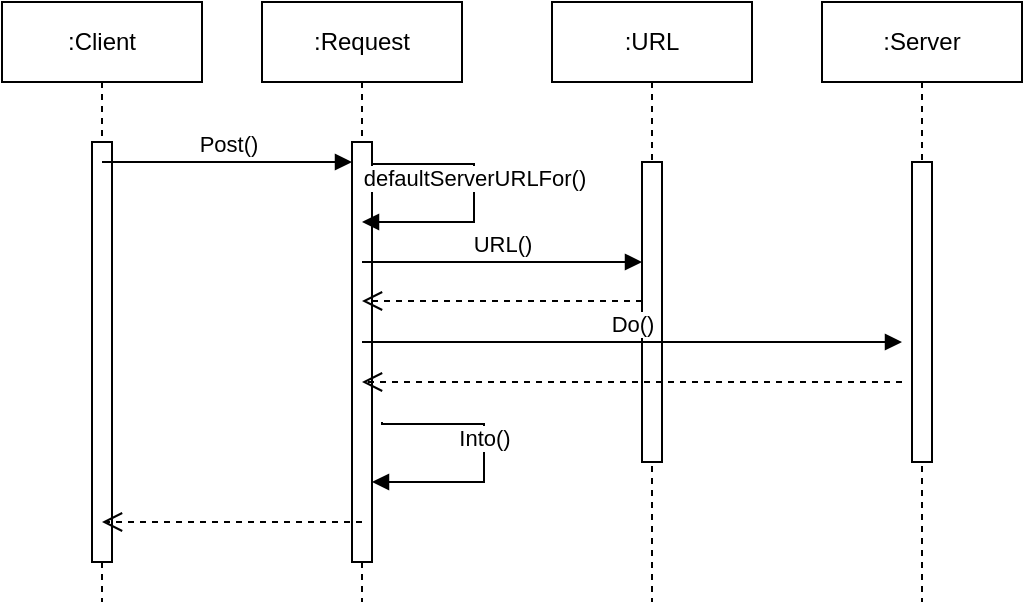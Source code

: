 <mxfile version="24.0.3" type="github">
  <diagram name="Page-1" id="2YBvvXClWsGukQMizWep">
    <mxGraphModel dx="1242" dy="786" grid="1" gridSize="10" guides="1" tooltips="1" connect="1" arrows="1" fold="1" page="1" pageScale="1" pageWidth="850" pageHeight="1100" math="0" shadow="0">
      <root>
        <mxCell id="0" />
        <mxCell id="1" parent="0" />
        <mxCell id="VzHhJpxGAAmIg77d3hQ2-1" value=":Request" style="shape=umlLifeline;perimeter=lifelinePerimeter;whiteSpace=wrap;html=1;container=0;dropTarget=0;collapsible=0;recursiveResize=0;outlineConnect=0;portConstraint=eastwest;newEdgeStyle={&quot;edgeStyle&quot;:&quot;elbowEdgeStyle&quot;,&quot;elbow&quot;:&quot;vertical&quot;,&quot;curved&quot;:0,&quot;rounded&quot;:0};" vertex="1" parent="1">
          <mxGeometry x="270" y="100" width="100" height="300" as="geometry" />
        </mxCell>
        <mxCell id="VzHhJpxGAAmIg77d3hQ2-2" value="" style="html=1;points=[];perimeter=orthogonalPerimeter;outlineConnect=0;targetShapes=umlLifeline;portConstraint=eastwest;newEdgeStyle={&quot;edgeStyle&quot;:&quot;elbowEdgeStyle&quot;,&quot;elbow&quot;:&quot;vertical&quot;,&quot;curved&quot;:0,&quot;rounded&quot;:0};" vertex="1" parent="VzHhJpxGAAmIg77d3hQ2-1">
          <mxGeometry x="45" y="70" width="10" height="210" as="geometry" />
        </mxCell>
        <mxCell id="VzHhJpxGAAmIg77d3hQ2-3" value=":URL" style="shape=umlLifeline;perimeter=lifelinePerimeter;whiteSpace=wrap;html=1;container=0;dropTarget=0;collapsible=0;recursiveResize=0;outlineConnect=0;portConstraint=eastwest;newEdgeStyle={&quot;edgeStyle&quot;:&quot;elbowEdgeStyle&quot;,&quot;elbow&quot;:&quot;vertical&quot;,&quot;curved&quot;:0,&quot;rounded&quot;:0};" vertex="1" parent="1">
          <mxGeometry x="415" y="100" width="100" height="300" as="geometry" />
        </mxCell>
        <mxCell id="VzHhJpxGAAmIg77d3hQ2-4" value="" style="html=1;points=[];perimeter=orthogonalPerimeter;outlineConnect=0;targetShapes=umlLifeline;portConstraint=eastwest;newEdgeStyle={&quot;edgeStyle&quot;:&quot;elbowEdgeStyle&quot;,&quot;elbow&quot;:&quot;vertical&quot;,&quot;curved&quot;:0,&quot;rounded&quot;:0};" vertex="1" parent="VzHhJpxGAAmIg77d3hQ2-3">
          <mxGeometry x="45" y="80" width="10" height="150" as="geometry" />
        </mxCell>
        <mxCell id="VzHhJpxGAAmIg77d3hQ2-7" value=":Server" style="shape=umlLifeline;perimeter=lifelinePerimeter;whiteSpace=wrap;html=1;container=0;dropTarget=0;collapsible=0;recursiveResize=0;outlineConnect=0;portConstraint=eastwest;newEdgeStyle={&quot;edgeStyle&quot;:&quot;elbowEdgeStyle&quot;,&quot;elbow&quot;:&quot;vertical&quot;,&quot;curved&quot;:0,&quot;rounded&quot;:0};" vertex="1" parent="1">
          <mxGeometry x="550" y="100" width="100" height="300" as="geometry" />
        </mxCell>
        <mxCell id="VzHhJpxGAAmIg77d3hQ2-8" value="" style="html=1;points=[];perimeter=orthogonalPerimeter;outlineConnect=0;targetShapes=umlLifeline;portConstraint=eastwest;newEdgeStyle={&quot;edgeStyle&quot;:&quot;elbowEdgeStyle&quot;,&quot;elbow&quot;:&quot;vertical&quot;,&quot;curved&quot;:0,&quot;rounded&quot;:0};" vertex="1" parent="VzHhJpxGAAmIg77d3hQ2-7">
          <mxGeometry x="45" y="80" width="10" height="150" as="geometry" />
        </mxCell>
        <mxCell id="VzHhJpxGAAmIg77d3hQ2-14" value="" style="html=1;verticalAlign=bottom;endArrow=open;dashed=1;endSize=8;edgeStyle=elbowEdgeStyle;elbow=horizontal;curved=0;rounded=0;" edge="1" parent="1">
          <mxGeometry relative="1" as="geometry">
            <mxPoint x="320" y="249.5" as="targetPoint" />
            <Array as="points">
              <mxPoint x="385" y="249.5" />
            </Array>
            <mxPoint x="460" y="249.5" as="sourcePoint" />
          </mxGeometry>
        </mxCell>
        <mxCell id="VzHhJpxGAAmIg77d3hQ2-15" value="Do()" style="html=1;verticalAlign=bottom;endArrow=block;edgeStyle=elbowEdgeStyle;elbow=vertical;curved=0;rounded=0;" edge="1" parent="1">
          <mxGeometry x="-0.004" relative="1" as="geometry">
            <mxPoint x="320" y="270" as="sourcePoint" />
            <Array as="points">
              <mxPoint x="400" y="270" />
            </Array>
            <mxPoint x="590" y="270" as="targetPoint" />
            <mxPoint as="offset" />
          </mxGeometry>
        </mxCell>
        <mxCell id="VzHhJpxGAAmIg77d3hQ2-16" value="" style="html=1;verticalAlign=bottom;endArrow=open;dashed=1;endSize=8;edgeStyle=elbowEdgeStyle;elbow=horizontal;curved=0;rounded=0;" edge="1" parent="1">
          <mxGeometry relative="1" as="geometry">
            <mxPoint x="320" y="290" as="targetPoint" />
            <Array as="points">
              <mxPoint x="385" y="290" />
            </Array>
            <mxPoint x="590" y="290" as="sourcePoint" />
          </mxGeometry>
        </mxCell>
        <mxCell id="VzHhJpxGAAmIg77d3hQ2-17" value="Into()" style="html=1;verticalAlign=bottom;endArrow=block;edgeStyle=orthogonalEdgeStyle;elbow=vertical;rounded=0;" edge="1" parent="1">
          <mxGeometry x="-0.004" relative="1" as="geometry">
            <mxPoint x="330" y="310" as="sourcePoint" />
            <Array as="points">
              <mxPoint x="330" y="311" />
              <mxPoint x="381" y="311" />
              <mxPoint x="381" y="340" />
            </Array>
            <mxPoint x="325" y="340" as="targetPoint" />
            <mxPoint as="offset" />
          </mxGeometry>
        </mxCell>
        <mxCell id="VzHhJpxGAAmIg77d3hQ2-19" value="defaultServerURLFor()" style="html=1;verticalAlign=bottom;endArrow=block;edgeStyle=orthogonalEdgeStyle;elbow=vertical;rounded=0;" edge="1" parent="1">
          <mxGeometry x="-0.004" relative="1" as="geometry">
            <mxPoint x="325" y="180" as="sourcePoint" />
            <Array as="points">
              <mxPoint x="325" y="181" />
              <mxPoint x="376" y="181" />
              <mxPoint x="376" y="210" />
            </Array>
            <mxPoint x="320" y="210" as="targetPoint" />
            <mxPoint as="offset" />
          </mxGeometry>
        </mxCell>
        <mxCell id="VzHhJpxGAAmIg77d3hQ2-20" value="URL()" style="html=1;verticalAlign=bottom;endArrow=block;edgeStyle=elbowEdgeStyle;elbow=vertical;curved=0;rounded=0;" edge="1" parent="1">
          <mxGeometry x="-0.004" relative="1" as="geometry">
            <mxPoint x="320" y="230" as="sourcePoint" />
            <Array as="points">
              <mxPoint x="400" y="230" />
            </Array>
            <mxPoint x="460" y="230" as="targetPoint" />
            <mxPoint as="offset" />
          </mxGeometry>
        </mxCell>
        <mxCell id="VzHhJpxGAAmIg77d3hQ2-23" value=":Client" style="shape=umlLifeline;perimeter=lifelinePerimeter;whiteSpace=wrap;html=1;container=0;dropTarget=0;collapsible=0;recursiveResize=0;outlineConnect=0;portConstraint=eastwest;newEdgeStyle={&quot;edgeStyle&quot;:&quot;elbowEdgeStyle&quot;,&quot;elbow&quot;:&quot;vertical&quot;,&quot;curved&quot;:0,&quot;rounded&quot;:0};" vertex="1" parent="1">
          <mxGeometry x="140" y="100" width="100" height="300" as="geometry" />
        </mxCell>
        <mxCell id="VzHhJpxGAAmIg77d3hQ2-24" value="" style="html=1;points=[];perimeter=orthogonalPerimeter;outlineConnect=0;targetShapes=umlLifeline;portConstraint=eastwest;newEdgeStyle={&quot;edgeStyle&quot;:&quot;elbowEdgeStyle&quot;,&quot;elbow&quot;:&quot;vertical&quot;,&quot;curved&quot;:0,&quot;rounded&quot;:0};" vertex="1" parent="VzHhJpxGAAmIg77d3hQ2-23">
          <mxGeometry x="45" y="70" width="10" height="210" as="geometry" />
        </mxCell>
        <mxCell id="VzHhJpxGAAmIg77d3hQ2-25" value="Post()" style="html=1;verticalAlign=bottom;endArrow=block;edgeStyle=elbowEdgeStyle;elbow=vertical;curved=0;rounded=0;" edge="1" parent="1" target="VzHhJpxGAAmIg77d3hQ2-2">
          <mxGeometry x="-0.004" relative="1" as="geometry">
            <mxPoint x="190" y="180" as="sourcePoint" />
            <Array as="points">
              <mxPoint x="270" y="180" />
            </Array>
            <mxPoint x="310" y="180" as="targetPoint" />
            <mxPoint as="offset" />
          </mxGeometry>
        </mxCell>
        <mxCell id="VzHhJpxGAAmIg77d3hQ2-26" value="" style="html=1;verticalAlign=bottom;endArrow=open;dashed=1;endSize=8;edgeStyle=elbowEdgeStyle;elbow=horizontal;curved=0;rounded=0;" edge="1" parent="1">
          <mxGeometry relative="1" as="geometry">
            <mxPoint x="190" y="360" as="targetPoint" />
            <Array as="points">
              <mxPoint x="255" y="360" />
            </Array>
            <mxPoint x="320" y="360" as="sourcePoint" />
          </mxGeometry>
        </mxCell>
      </root>
    </mxGraphModel>
  </diagram>
</mxfile>
